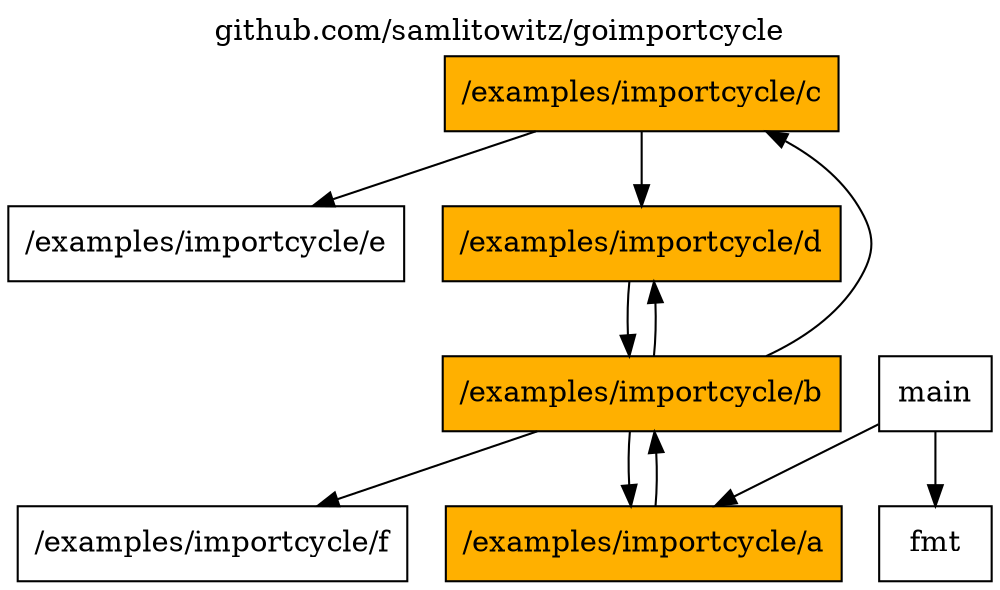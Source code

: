 digraph {
	labelloc="t";
	label="github.com/samlitowitz/goimportcycle";
	rankdir="TB";
	node [shape="rect"];
	n7 [label="/examples/importcycle/c", style="filled", fillcolor="#ffb000"];
	n8 [label="/examples/importcycle/e", style="filled", fillcolor="#ffffff"];
	n1 [label="main", style="filled", fillcolor="#ffffff"];
	n2 [label="fmt", style="filled", fillcolor="#ffffff"];
	n3 [label="/examples/importcycle/a", style="filled", fillcolor="#ffb000"];
	n4 [label="/examples/importcycle/b", style="filled", fillcolor="#ffb000"];
	n5 [label="/examples/importcycle/d", style="filled", fillcolor="#ffb000"];
	n6 [label="/examples/importcycle/f", style="filled", fillcolor="#ffffff"];
	n4 -> n5 [color="#000000"];
	n4 -> n6 [color="#000000"];
	n4 -> n3 [color="#000000"];
	n4 -> n7 [color="#000000"];
	n5 -> n4 [color="#000000"];
	n7 -> n5 [color="#000000"];
	n7 -> n8 [color="#000000"];
	n1 -> n2 [color="#000000"];
	n1 -> n3 [color="#000000"];
	n3 -> n4 [color="#000000"];
}

